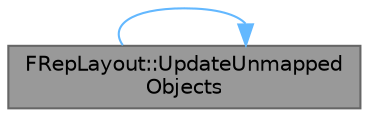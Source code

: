 digraph "FRepLayout::UpdateUnmappedObjects"
{
 // INTERACTIVE_SVG=YES
 // LATEX_PDF_SIZE
  bgcolor="transparent";
  edge [fontname=Helvetica,fontsize=10,labelfontname=Helvetica,labelfontsize=10];
  node [fontname=Helvetica,fontsize=10,shape=box,height=0.2,width=0.4];
  rankdir="LR";
  Node1 [id="Node000001",label="FRepLayout::UpdateUnmapped\lObjects",height=0.2,width=0.4,color="gray40", fillcolor="grey60", style="filled", fontcolor="black",tooltip="Attempts to update any unmapped network guids referenced by the RepState."];
  Node1 -> Node1 [id="edge1_Node000001_Node000001",color="steelblue1",style="solid",tooltip=" "];
}
